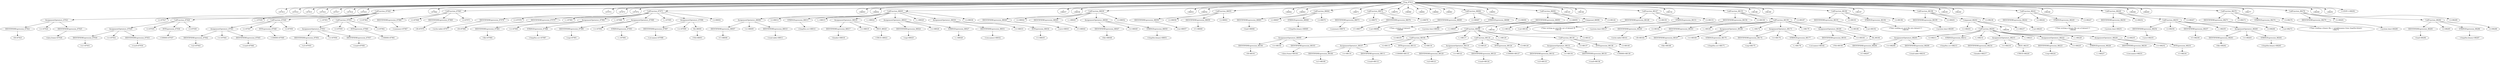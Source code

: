 digraph {

"Prog_87912"->"<
>87913";
"Prog_87912"->"<
>87914";
"Prog_87912"->"<
>87915";
"Prog_87912"->"<
>87916";
"Prog_87912"->"<
>87917";
"Prog_87912"->"<
>87918";
"Prog_87912"->"<
>87919";
"Prog_87912"->"CallFunction_87920";
"CallFunction_87920"->"AssignmentOpetators_87921";
"AssignmentOpetators_87921"->"IDENTIFIERExpression_87922";
"IDENTIFIERExpression_87922"->"<B>87923";
"AssignmentOpetators_87921"->"<=>87924";
"AssignmentOpetators_87921"->"IDENTIFIERExpression_87925";
"IDENTIFIERExpression_87925"->"<data.frame>87926";
"CallFunction_87920"->"<(>87927";
"CallFunction_87920"->"CallFunction_87928";
"CallFunction_87928"->"AssignmentOpetators_87929";
"AssignmentOpetators_87929"->"IDENTIFIERExpression_87930";
"IDENTIFIERExpression_87930"->"<x1>87931";
"AssignmentOpetators_87929"->"<=>87932";
"AssignmentOpetators_87929"->"IDENTIFIERExpression_87933";
"IDENTIFIERExpression_87933"->"<runif>87934";
"CallFunction_87928"->"<(>87935";
"CallFunction_87928"->"INTExpression_87936";
"INTExpression_87936"->"<100000>87937";
"CallFunction_87928"->"<)>87938";
"CallFunction_87920"->"<,>87939";
"CallFunction_87920"->"CallFunction_87940";
"CallFunction_87940"->"AssignmentOpetators_87941";
"AssignmentOpetators_87941"->"IDENTIFIERExpression_87942";
"IDENTIFIERExpression_87942"->"<x2>87943";
"AssignmentOpetators_87941"->"<=>87944";
"AssignmentOpetators_87941"->"IDENTIFIERExpression_87945";
"IDENTIFIERExpression_87945"->"<runif>87946";
"CallFunction_87940"->"<(>87947";
"CallFunction_87940"->"INTExpression_87948";
"INTExpression_87948"->"<100000>87949";
"CallFunction_87940"->"<)>87950";
"CallFunction_87920"->"<,>87951";
"CallFunction_87920"->"CallFunction_87952";
"CallFunction_87952"->"AssignmentOpetators_87953";
"AssignmentOpetators_87953"->"IDENTIFIERExpression_87954";
"IDENTIFIERExpression_87954"->"<x3>87955";
"AssignmentOpetators_87953"->"<=>87956";
"AssignmentOpetators_87953"->"IDENTIFIERExpression_87957";
"IDENTIFIERExpression_87957"->"<runif>87958";
"CallFunction_87952"->"<(>87959";
"CallFunction_87952"->"INTExpression_87960";
"INTExpression_87960"->"<100000>87961";
"CallFunction_87952"->"<)>87962";
"CallFunction_87920"->"<)>87963";
"Prog_87912"->"<
>87964";
"Prog_87912"->"CallFunction_87965";
"CallFunction_87965"->"IDENTIFIERExpression_87966";
"IDENTIFIERExpression_87966"->"<summary>87967";
"CallFunction_87965"->"<(>87968";
"CallFunction_87965"->"IDENTIFIERExpression_87969";
"IDENTIFIERExpression_87969"->"<B>87970";
"CallFunction_87965"->"<)>87971";
"Prog_87912"->"<
>87972";
"Prog_87912"->"<
>87973";
"Prog_87912"->"<
>87974";
"Prog_87912"->"CallFunction_87975";
"CallFunction_87975"->"IDENTIFIERExpression_87976";
"IDENTIFIERExpression_87976"->"<write.table>87977";
"CallFunction_87975"->"<(>87978";
"CallFunction_87975"->"IDENTIFIERExpression_87979";
"IDENTIFIERExpression_87979"->"<B>87980";
"CallFunction_87975"->"<,>87981";
"CallFunction_87975"->"AssignmentOpetators_87982";
"AssignmentOpetators_87982"->"IDENTIFIERExpression_87983";
"IDENTIFIERExpression_87983"->"<file>87984";
"AssignmentOpetators_87982"->"<=>87985";
"AssignmentOpetators_87982"->"STRINGExpression_87986";
"STRINGExpression_87986"->"</tmp/foo.csv>87987";
"CallFunction_87975"->"<,>87988";
"CallFunction_87975"->"AssignmentOpetators_87989";
"AssignmentOpetators_87989"->"IDENTIFIERExpression_87990";
"IDENTIFIERExpression_87990"->"<sep>87991";
"AssignmentOpetators_87989"->"<=>87992";
"AssignmentOpetators_87989"->"STRINGExpression_87993";
"STRINGExpression_87993"->"<,>87994";
"CallFunction_87975"->"<,>87995";
"CallFunction_87975"->"AssignmentOpetators_87996";
"AssignmentOpetators_87996"->"IDENTIFIERExpression_87997";
"IDENTIFIERExpression_87997"->"<col.names>87998";
"AssignmentOpetators_87996"->"<=>87999";
"AssignmentOpetators_87996"->"NA_88000";
"NA_88000"->"<NA>88001";
"CallFunction_87975"->"<)>88002";
"Prog_87912"->"<
>88003";
"Prog_87912"->"<
>88004";
"Prog_87912"->"CallFunction_88005";
"CallFunction_88005"->"AssignmentOpetators_88006";
"AssignmentOpetators_88006"->"IDENTIFIERExpression_88007";
"IDENTIFIERExpression_88007"->"<C>88008";
"AssignmentOpetators_88006"->"<=>88009";
"AssignmentOpetators_88006"->"IDENTIFIERExpression_88010";
"IDENTIFIERExpression_88010"->"<read.table>88011";
"CallFunction_88005"->"<(>88012";
"CallFunction_88005"->"STRINGExpression_88013";
"STRINGExpression_88013"->"</tmp/foo.csv>88014";
"CallFunction_88005"->"<,>88015";
"CallFunction_88005"->"AssignmentOpetators_88016";
"AssignmentOpetators_88016"->"IDENTIFIERExpression_88017";
"IDENTIFIERExpression_88017"->"<header>88018";
"AssignmentOpetators_88016"->"<=>88019";
"AssignmentOpetators_88016"->"TRUE_88020";
"TRUE_88020"->"<TRUE>88021";
"CallFunction_88005"->"<,>88022";
"CallFunction_88005"->"AssignmentOpetators_88023";
"AssignmentOpetators_88023"->"IDENTIFIERExpression_88024";
"IDENTIFIERExpression_88024"->"<sep>88025";
"AssignmentOpetators_88023"->"<=>88026";
"AssignmentOpetators_88023"->"STRINGExpression_88027";
"STRINGExpression_88027"->"<,>88028";
"CallFunction_88005"->"<,>88029";
"CallFunction_88005"->"AssignmentOpetators_88030";
"AssignmentOpetators_88030"->"IDENTIFIERExpression_88031";
"IDENTIFIERExpression_88031"->"<row.names>88032";
"AssignmentOpetators_88030"->"<=>88033";
"AssignmentOpetators_88030"->"INTExpression_88034";
"INTExpression_88034"->"<1>88035";
"CallFunction_88005"->"<)>88036";
"Prog_87912"->"<
>88037";
"Prog_87912"->"<
>88038";
"Prog_87912"->"CallFunction_88039";
"CallFunction_88039"->"IDENTIFIERExpression_88040";
"IDENTIFIERExpression_88040"->"<save>88041";
"CallFunction_88039"->"<(>88042";
"CallFunction_88039"->"IDENTIFIERExpression_88043";
"IDENTIFIERExpression_88043"->"<C>88044";
"CallFunction_88039"->"<,>88045";
"CallFunction_88039"->"AssignmentOpetators_88046";
"AssignmentOpetators_88046"->"IDENTIFIERExpression_88047";
"IDENTIFIERExpression_88047"->"<file>88048";
"AssignmentOpetators_88046"->"<=>88049";
"AssignmentOpetators_88046"->"STRINGExpression_88050";
"STRINGExpression_88050"->"</tmp/foo.binary>88051";
"CallFunction_88039"->"<)>88052";
"Prog_87912"->"<
>88053";
"Prog_87912"->"<
>88054";
"Prog_87912"->"CallFunction_88055";
"CallFunction_88055"->"IDENTIFIERExpression_88056";
"IDENTIFIERExpression_88056"->"<rm>88057";
"CallFunction_88055"->"<(>88058";
"CallFunction_88055"->"IDENTIFIERExpression_88059";
"IDENTIFIERExpression_88059"->"<C>88060";
"CallFunction_88055"->"<)>88061";
"Prog_87912"->"<
>88062";
"Prog_87912"->"<
>88063";
"Prog_87912"->"CallFunction_88064";
"CallFunction_88064"->"IDENTIFIERExpression_88065";
"IDENTIFIERExpression_88065"->"<load>88066";
"CallFunction_88064"->"<(>88067";
"CallFunction_88064"->"STRINGExpression_88068";
"STRINGExpression_88068"->"</tmp/foo.binary>88069";
"CallFunction_88064"->"<)>88070";
"Prog_87912"->"<
>88071";
"Prog_87912"->"CallFunction_88072";
"CallFunction_88072"->"IDENTIFIERExpression_88073";
"IDENTIFIERExpression_88073"->"<summary>88074";
"CallFunction_88072"->"<(>88075";
"CallFunction_88072"->"IDENTIFIERExpression_88076";
"IDENTIFIERExpression_88076"->"<C>88077";
"CallFunction_88072"->"<)>88078";
"Prog_87912"->"<
>88079";
"Prog_87912"->"<
>88080";
"Prog_87912"->"<
>88081";
"Prog_87912"->"<
>88082";
"Prog_87912"->"<
>88083";
"Prog_87912"->"CallFunction_88084";
"CallFunction_88084"->"IDENTIFIERExpression_88085";
"IDENTIFIERExpression_88085"->"<cat>88086";
"CallFunction_88084"->"<(>88087";
"CallFunction_88084"->"STRINGExpression_88088";
"STRINGExpression_88088"->"<Time creation of dataset:\n>88089";
"CallFunction_88084"->"<)>88090";
"Prog_87912"->"<
>88091";
"Prog_87912"->"CallFunction_88092";
"CallFunction_88092"->"IDENTIFIERExpression_88093";
"IDENTIFIERExpression_88093"->"<system.time>88094";
"CallFunction_88092"->"<(>88095";
"CallFunction_88092"->"Compound_88096";
"Compound_88096"->"<{>88097";
"Compound_88096"->"CallFunction_88098";
"CallFunction_88098"->"AssignmentOpetators_88099";
"AssignmentOpetators_88099"->"IDENTIFIERExpression_88100";
"IDENTIFIERExpression_88100"->"<B>88101";
"AssignmentOpetators_88099"->"<=>88102";
"AssignmentOpetators_88099"->"IDENTIFIERExpression_88103";
"IDENTIFIERExpression_88103"->"<data.frame>88104";
"CallFunction_88098"->"<(>88105";
"CallFunction_88098"->"CallFunction_88106";
"CallFunction_88106"->"AssignmentOpetators_88107";
"AssignmentOpetators_88107"->"IDENTIFIERExpression_88108";
"IDENTIFIERExpression_88108"->"<x1>88109";
"AssignmentOpetators_88107"->"<=>88110";
"AssignmentOpetators_88107"->"IDENTIFIERExpression_88111";
"IDENTIFIERExpression_88111"->"<runif>88112";
"CallFunction_88106"->"<(>88113";
"CallFunction_88106"->"INTExpression_88114";
"INTExpression_88114"->"<100000>88115";
"CallFunction_88106"->"<)>88116";
"CallFunction_88098"->"<,>88117";
"CallFunction_88098"->"CallFunction_88118";
"CallFunction_88118"->"AssignmentOpetators_88119";
"AssignmentOpetators_88119"->"IDENTIFIERExpression_88120";
"IDENTIFIERExpression_88120"->"<x2>88121";
"AssignmentOpetators_88119"->"<=>88122";
"AssignmentOpetators_88119"->"IDENTIFIERExpression_88123";
"IDENTIFIERExpression_88123"->"<runif>88124";
"CallFunction_88118"->"<(>88125";
"CallFunction_88118"->"INTExpression_88126";
"INTExpression_88126"->"<100000>88127";
"CallFunction_88118"->"<)>88128";
"CallFunction_88098"->"<,>88129";
"CallFunction_88098"->"CallFunction_88130";
"CallFunction_88130"->"AssignmentOpetators_88131";
"AssignmentOpetators_88131"->"IDENTIFIERExpression_88132";
"IDENTIFIERExpression_88132"->"<x3>88133";
"AssignmentOpetators_88131"->"<=>88134";
"AssignmentOpetators_88131"->"IDENTIFIERExpression_88135";
"IDENTIFIERExpression_88135"->"<runif>88136";
"CallFunction_88130"->"<(>88137";
"CallFunction_88130"->"INTExpression_88138";
"INTExpression_88138"->"<100000>88139";
"CallFunction_88130"->"<)>88140";
"CallFunction_88098"->"<)>88141";
"Compound_88096"->"<
>88142";
"Compound_88096"->"<}>88143";
"CallFunction_88092"->"<)>88144";
"Prog_87912"->"<
>88145";
"Prog_87912"->"<
>88146";
"Prog_87912"->"CallFunction_88147";
"CallFunction_88147"->"IDENTIFIERExpression_88148";
"IDENTIFIERExpression_88148"->"<cat>88149";
"CallFunction_88147"->"<(>88150";
"CallFunction_88147"->"STRINGExpression_88151";
"STRINGExpression_88151"->"<Time writing an ascii file out of dataset B:\n>88152";
"CallFunction_88147"->"<)>88153";
"Prog_87912"->"<
>88154";
"Prog_87912"->"CallFunction_88155";
"CallFunction_88155"->"IDENTIFIERExpression_88156";
"IDENTIFIERExpression_88156"->"<system.time>88157";
"CallFunction_88155"->"<(>88158";
"CallFunction_88155"->"CallFunction_88159";
"CallFunction_88159"->"IDENTIFIERExpression_88160";
"IDENTIFIERExpression_88160"->"<write.table>88161";
"CallFunction_88159"->"<(>88162";
"CallFunction_88159"->"IDENTIFIERExpression_88163";
"IDENTIFIERExpression_88163"->"<B>88164";
"CallFunction_88159"->"<,>88165";
"CallFunction_88159"->"AssignmentOpetators_88166";
"AssignmentOpetators_88166"->"IDENTIFIERExpression_88167";
"IDENTIFIERExpression_88167"->"<file>88168";
"AssignmentOpetators_88166"->"<=>88169";
"AssignmentOpetators_88166"->"STRINGExpression_88170";
"STRINGExpression_88170"->"</tmp/foo.csv>88171";
"CallFunction_88159"->"<,>88172";
"CallFunction_88159"->"AssignmentOpetators_88173";
"AssignmentOpetators_88173"->"IDENTIFIERExpression_88174";
"IDENTIFIERExpression_88174"->"<sep>88175";
"AssignmentOpetators_88173"->"<=>88176";
"AssignmentOpetators_88173"->"STRINGExpression_88177";
"STRINGExpression_88177"->"<,>88178";
"CallFunction_88159"->"<,>88179";
"CallFunction_88159"->"AssignmentOpetators_88180";
"AssignmentOpetators_88180"->"IDENTIFIERExpression_88181";
"IDENTIFIERExpression_88181"->"<col.names>88182";
"AssignmentOpetators_88180"->"<=>88183";
"AssignmentOpetators_88180"->"NA_88184";
"NA_88184"->"<NA>88185";
"CallFunction_88159"->"<)>88186";
"CallFunction_88155"->"<)>88187";
"Prog_87912"->"<
>88188";
"Prog_87912"->"<
>88189";
"Prog_87912"->"CallFunction_88190";
"CallFunction_88190"->"IDENTIFIERExpression_88191";
"IDENTIFIERExpression_88191"->"<cat>88192";
"CallFunction_88190"->"<(>88193";
"CallFunction_88190"->"STRINGExpression_88194";
"STRINGExpression_88194"->"<Time reading an ascii file into dataset C:\n>88195";
"CallFunction_88190"->"<)>88196";
"Prog_87912"->"<
>88197";
"Prog_87912"->"CallFunction_88198";
"CallFunction_88198"->"IDENTIFIERExpression_88199";
"IDENTIFIERExpression_88199"->"<system.time>88200";
"CallFunction_88198"->"<(>88201";
"CallFunction_88198"->"Compound_88202";
"Compound_88202"->"<{>88203";
"Compound_88202"->"CallFunction_88204";
"CallFunction_88204"->"AssignmentOpetators_88205";
"AssignmentOpetators_88205"->"IDENTIFIERExpression_88206";
"IDENTIFIERExpression_88206"->"<C>88207";
"AssignmentOpetators_88205"->"<=>88208";
"AssignmentOpetators_88205"->"IDENTIFIERExpression_88209";
"IDENTIFIERExpression_88209"->"<read.table>88210";
"CallFunction_88204"->"<(>88211";
"CallFunction_88204"->"STRINGExpression_88212";
"STRINGExpression_88212"->"</tmp/foo.csv>88213";
"CallFunction_88204"->"<,>88214";
"CallFunction_88204"->"AssignmentOpetators_88215";
"AssignmentOpetators_88215"->"IDENTIFIERExpression_88216";
"IDENTIFIERExpression_88216"->"<header>88217";
"AssignmentOpetators_88215"->"<=>88218";
"AssignmentOpetators_88215"->"TRUE_88219";
"TRUE_88219"->"<TRUE>88220";
"CallFunction_88204"->"<,>88221";
"CallFunction_88204"->"AssignmentOpetators_88222";
"AssignmentOpetators_88222"->"IDENTIFIERExpression_88223";
"IDENTIFIERExpression_88223"->"<sep>88224";
"AssignmentOpetators_88222"->"<=>88225";
"AssignmentOpetators_88222"->"STRINGExpression_88226";
"STRINGExpression_88226"->"<,>88227";
"CallFunction_88204"->"<,>88228";
"CallFunction_88204"->"AssignmentOpetators_88229";
"AssignmentOpetators_88229"->"IDENTIFIERExpression_88230";
"IDENTIFIERExpression_88230"->"<row.names>88231";
"AssignmentOpetators_88229"->"<=>88232";
"AssignmentOpetators_88229"->"INTExpression_88233";
"INTExpression_88233"->"<1>88234";
"CallFunction_88204"->"<)>88235";
"Compound_88202"->"<
>88236";
"Compound_88202"->"<}>88237";
"CallFunction_88198"->"<)>88238";
"Prog_87912"->"<
>88239";
"Prog_87912"->"<
>88240";
"Prog_87912"->"CallFunction_88241";
"CallFunction_88241"->"IDENTIFIERExpression_88242";
"IDENTIFIERExpression_88242"->"<cat>88243";
"CallFunction_88241"->"<(>88244";
"CallFunction_88241"->"STRINGExpression_88245";
"STRINGExpression_88245"->"<Time writing a binary file out of dataset C:\n>88246";
"CallFunction_88241"->"<)>88247";
"Prog_87912"->"<
>88248";
"Prog_87912"->"CallFunction_88249";
"CallFunction_88249"->"IDENTIFIERExpression_88250";
"IDENTIFIERExpression_88250"->"<system.time>88251";
"CallFunction_88249"->"<(>88252";
"CallFunction_88249"->"CallFunction_88253";
"CallFunction_88253"->"IDENTIFIERExpression_88254";
"IDENTIFIERExpression_88254"->"<save>88255";
"CallFunction_88253"->"<(>88256";
"CallFunction_88253"->"IDENTIFIERExpression_88257";
"IDENTIFIERExpression_88257"->"<C>88258";
"CallFunction_88253"->"<,>88259";
"CallFunction_88253"->"AssignmentOpetators_88260";
"AssignmentOpetators_88260"->"IDENTIFIERExpression_88261";
"IDENTIFIERExpression_88261"->"<file>88262";
"AssignmentOpetators_88260"->"<=>88263";
"AssignmentOpetators_88260"->"STRINGExpression_88264";
"STRINGExpression_88264"->"</tmp/foo.binary>88265";
"CallFunction_88253"->"<)>88266";
"CallFunction_88249"->"<)>88267";
"Prog_87912"->"<
>88268";
"Prog_87912"->"<
>88269";
"Prog_87912"->"CallFunction_88270";
"CallFunction_88270"->"IDENTIFIERExpression_88271";
"IDENTIFIERExpression_88271"->"<cat>88272";
"CallFunction_88270"->"<(>88273";
"CallFunction_88270"->"STRINGExpression_88274";
"STRINGExpression_88274"->"<Time reading a binary file + variablenames from /tmp/foo.binary:\n>88275";
"CallFunction_88270"->"<)>88276";
"Prog_87912"->"<
>88277";
"Prog_87912"->"CallFunction_88278";
"CallFunction_88278"->"IDENTIFIERExpression_88279";
"IDENTIFIERExpression_88279"->"<system.time>88280";
"CallFunction_88278"->"<(>88281";
"CallFunction_88278"->"CallFunction_88282";
"CallFunction_88282"->"IDENTIFIERExpression_88283";
"IDENTIFIERExpression_88283"->"<load>88284";
"CallFunction_88282"->"<(>88285";
"CallFunction_88282"->"STRINGExpression_88286";
"STRINGExpression_88286"->"</tmp/foo.binary>88287";
"CallFunction_88282"->"<)>88288";
"CallFunction_88278"->"<)>88289";
"Prog_87912"->"<
>88290";
"Prog_87912"->"<
>88291";
"Prog_87912"->"<<EOF>>88292";
}
